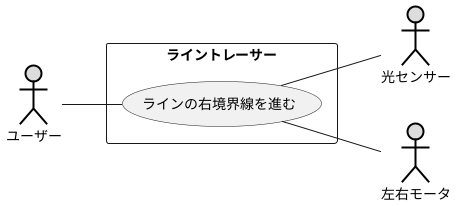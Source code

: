 @startuml ユースケース図
left to right direction
actor ユーザー#DDDDDD;line:black;line.bold;
actor 光センサー#DDDDDD;line:black;line.bold;
actor 左右モータ#DDDDDD;line:black;line.bold;
rectangle ライントレーサー {
    usecase ラインの右境界線を進む
}
ユーザー -- ラインの右境界線を進む
ラインの右境界線を進む -- 光センサー
ラインの右境界線を進む -- 左右モータ

@enduml